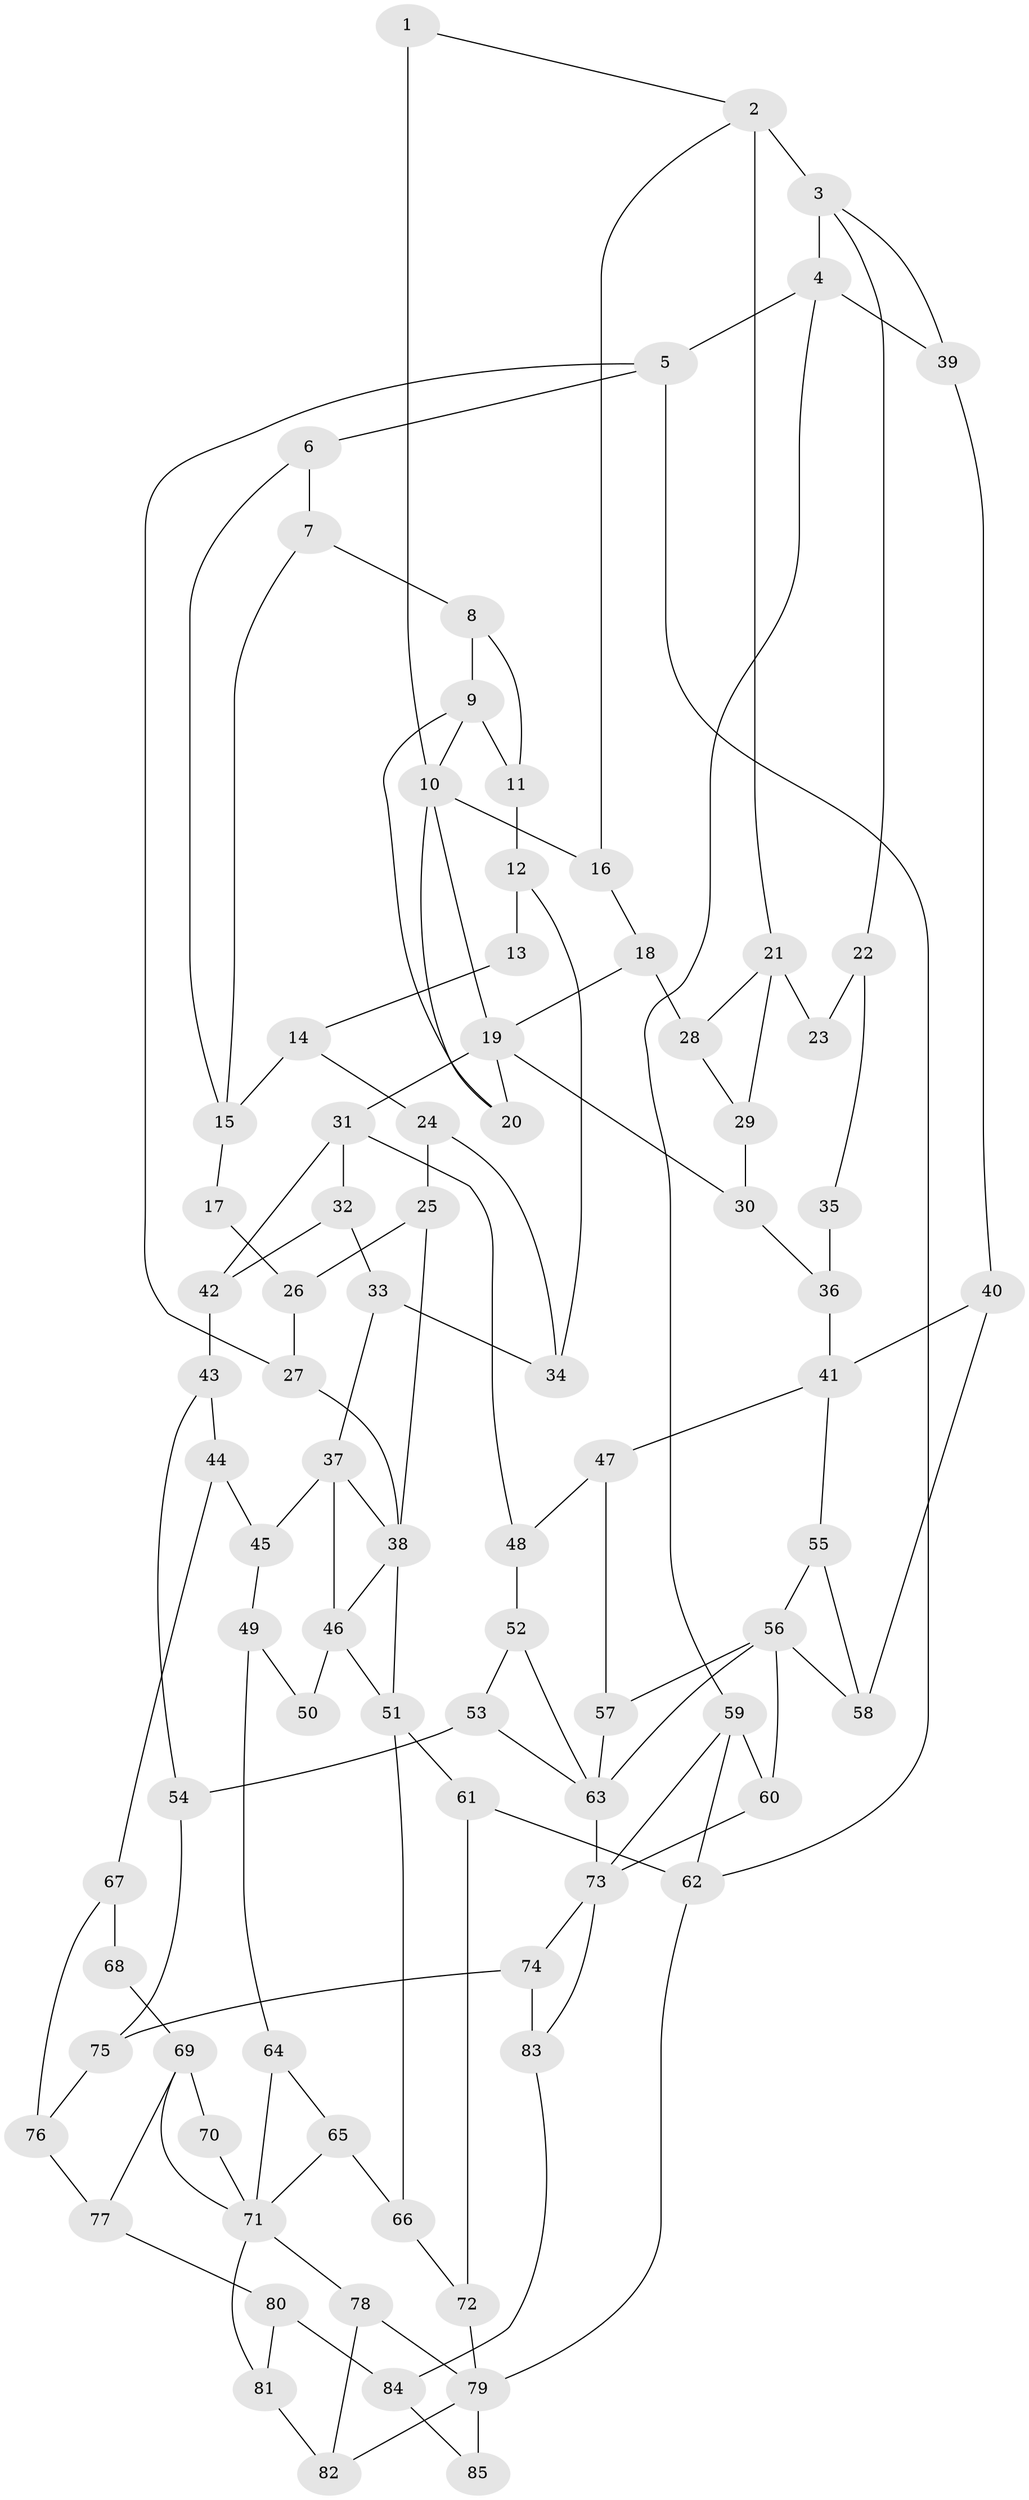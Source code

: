 // original degree distribution, {3: 0.014285714285714285, 5: 0.5428571428571428, 6: 0.21428571428571427, 4: 0.22857142857142856}
// Generated by graph-tools (version 1.1) at 2025/54/03/04/25 22:54:14]
// undirected, 85 vertices, 139 edges
graph export_dot {
  node [color=gray90,style=filled];
  1;
  2;
  3;
  4;
  5;
  6;
  7;
  8;
  9;
  10;
  11;
  12;
  13;
  14;
  15;
  16;
  17;
  18;
  19;
  20;
  21;
  22;
  23;
  24;
  25;
  26;
  27;
  28;
  29;
  30;
  31;
  32;
  33;
  34;
  35;
  36;
  37;
  38;
  39;
  40;
  41;
  42;
  43;
  44;
  45;
  46;
  47;
  48;
  49;
  50;
  51;
  52;
  53;
  54;
  55;
  56;
  57;
  58;
  59;
  60;
  61;
  62;
  63;
  64;
  65;
  66;
  67;
  68;
  69;
  70;
  71;
  72;
  73;
  74;
  75;
  76;
  77;
  78;
  79;
  80;
  81;
  82;
  83;
  84;
  85;
  1 -- 2 [weight=1.0];
  1 -- 10 [weight=2.0];
  2 -- 3 [weight=2.0];
  2 -- 16 [weight=1.0];
  2 -- 21 [weight=2.0];
  3 -- 4 [weight=1.0];
  3 -- 22 [weight=1.0];
  3 -- 39 [weight=1.0];
  4 -- 5 [weight=1.0];
  4 -- 39 [weight=1.0];
  4 -- 59 [weight=1.0];
  5 -- 6 [weight=1.0];
  5 -- 27 [weight=1.0];
  5 -- 62 [weight=1.0];
  6 -- 7 [weight=1.0];
  6 -- 15 [weight=1.0];
  7 -- 8 [weight=1.0];
  7 -- 15 [weight=1.0];
  8 -- 9 [weight=1.0];
  8 -- 11 [weight=1.0];
  9 -- 10 [weight=1.0];
  9 -- 11 [weight=1.0];
  9 -- 20 [weight=1.0];
  10 -- 16 [weight=1.0];
  10 -- 19 [weight=1.0];
  10 -- 20 [weight=1.0];
  11 -- 12 [weight=1.0];
  12 -- 13 [weight=1.0];
  12 -- 34 [weight=1.0];
  13 -- 14 [weight=2.0];
  14 -- 15 [weight=2.0];
  14 -- 24 [weight=1.0];
  15 -- 17 [weight=2.0];
  16 -- 18 [weight=1.0];
  17 -- 26 [weight=1.0];
  18 -- 19 [weight=1.0];
  18 -- 28 [weight=1.0];
  19 -- 20 [weight=1.0];
  19 -- 30 [weight=1.0];
  19 -- 31 [weight=2.0];
  21 -- 23 [weight=2.0];
  21 -- 28 [weight=1.0];
  21 -- 29 [weight=1.0];
  22 -- 23 [weight=1.0];
  22 -- 35 [weight=1.0];
  24 -- 25 [weight=1.0];
  24 -- 34 [weight=1.0];
  25 -- 26 [weight=1.0];
  25 -- 38 [weight=1.0];
  26 -- 27 [weight=1.0];
  27 -- 38 [weight=1.0];
  28 -- 29 [weight=1.0];
  29 -- 30 [weight=1.0];
  30 -- 36 [weight=1.0];
  31 -- 32 [weight=1.0];
  31 -- 42 [weight=1.0];
  31 -- 48 [weight=1.0];
  32 -- 33 [weight=1.0];
  32 -- 42 [weight=1.0];
  33 -- 34 [weight=1.0];
  33 -- 37 [weight=1.0];
  35 -- 36 [weight=2.0];
  36 -- 41 [weight=2.0];
  37 -- 38 [weight=1.0];
  37 -- 45 [weight=1.0];
  37 -- 46 [weight=1.0];
  38 -- 46 [weight=1.0];
  38 -- 51 [weight=1.0];
  39 -- 40 [weight=1.0];
  40 -- 41 [weight=2.0];
  40 -- 58 [weight=1.0];
  41 -- 47 [weight=1.0];
  41 -- 55 [weight=1.0];
  42 -- 43 [weight=1.0];
  43 -- 44 [weight=1.0];
  43 -- 54 [weight=1.0];
  44 -- 45 [weight=1.0];
  44 -- 67 [weight=1.0];
  45 -- 49 [weight=1.0];
  46 -- 50 [weight=2.0];
  46 -- 51 [weight=2.0];
  47 -- 48 [weight=1.0];
  47 -- 57 [weight=1.0];
  48 -- 52 [weight=1.0];
  49 -- 50 [weight=1.0];
  49 -- 64 [weight=1.0];
  51 -- 61 [weight=1.0];
  51 -- 66 [weight=1.0];
  52 -- 53 [weight=1.0];
  52 -- 63 [weight=1.0];
  53 -- 54 [weight=1.0];
  53 -- 63 [weight=1.0];
  54 -- 75 [weight=1.0];
  55 -- 56 [weight=1.0];
  55 -- 58 [weight=1.0];
  56 -- 57 [weight=1.0];
  56 -- 58 [weight=1.0];
  56 -- 60 [weight=1.0];
  56 -- 63 [weight=1.0];
  57 -- 63 [weight=1.0];
  59 -- 60 [weight=1.0];
  59 -- 62 [weight=1.0];
  59 -- 73 [weight=1.0];
  60 -- 73 [weight=1.0];
  61 -- 62 [weight=1.0];
  61 -- 72 [weight=1.0];
  62 -- 79 [weight=1.0];
  63 -- 73 [weight=2.0];
  64 -- 65 [weight=1.0];
  64 -- 71 [weight=1.0];
  65 -- 66 [weight=1.0];
  65 -- 71 [weight=1.0];
  66 -- 72 [weight=1.0];
  67 -- 68 [weight=1.0];
  67 -- 76 [weight=1.0];
  68 -- 69 [weight=2.0];
  69 -- 70 [weight=2.0];
  69 -- 71 [weight=1.0];
  69 -- 77 [weight=1.0];
  70 -- 71 [weight=1.0];
  71 -- 78 [weight=1.0];
  71 -- 81 [weight=1.0];
  72 -- 79 [weight=1.0];
  73 -- 74 [weight=1.0];
  73 -- 83 [weight=1.0];
  74 -- 75 [weight=1.0];
  74 -- 83 [weight=1.0];
  75 -- 76 [weight=1.0];
  76 -- 77 [weight=1.0];
  77 -- 80 [weight=1.0];
  78 -- 79 [weight=1.0];
  78 -- 82 [weight=1.0];
  79 -- 82 [weight=1.0];
  79 -- 85 [weight=2.0];
  80 -- 81 [weight=1.0];
  80 -- 84 [weight=1.0];
  81 -- 82 [weight=1.0];
  83 -- 84 [weight=1.0];
  84 -- 85 [weight=1.0];
}
